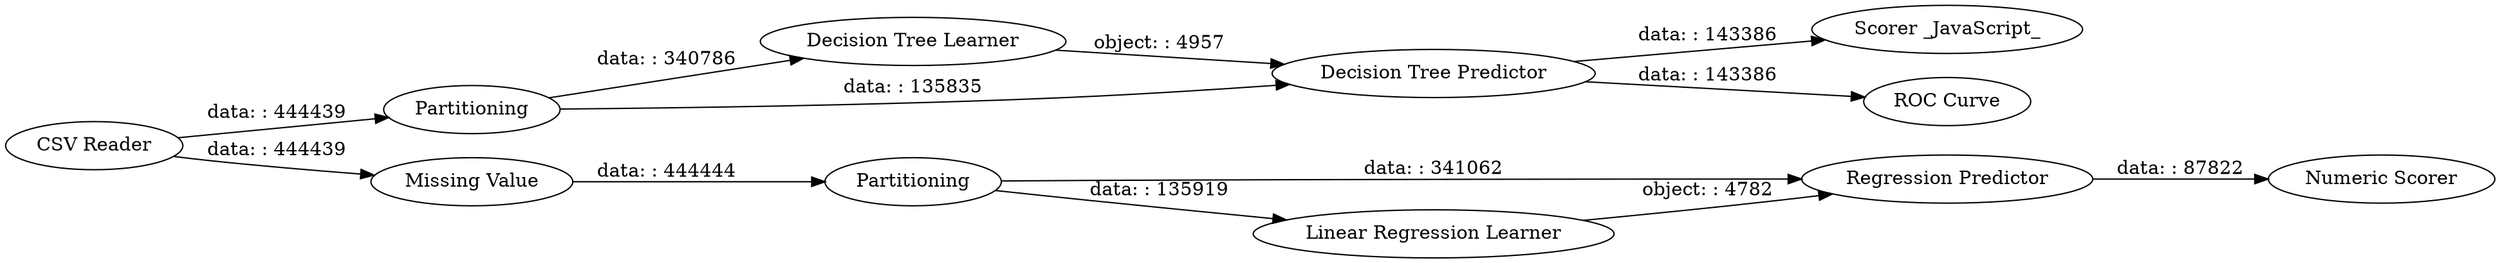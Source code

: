 digraph {
	"6311821581947013745_14" [label="Regression Predictor"]
	"6311821581947013745_1" [label="CSV Reader"]
	"6311821581947013745_17" [label="Decision Tree Learner"]
	"6311821581947013745_18" [label="Decision Tree Predictor"]
	"6311821581947013745_13" [label=Partitioning]
	"6311821581947013745_12" [label=Partitioning]
	"6311821581947013745_19" [label="Scorer _JavaScript_"]
	"6311821581947013745_11" [label="Missing Value"]
	"6311821581947013745_15" [label="Linear Regression Learner"]
	"6311821581947013745_20" [label="ROC Curve"]
	"6311821581947013745_16" [label="Numeric Scorer"]
	"6311821581947013745_1" -> "6311821581947013745_13" [label="data: : 444439"]
	"6311821581947013745_11" -> "6311821581947013745_12" [label="data: : 444444"]
	"6311821581947013745_15" -> "6311821581947013745_14" [label="object: : 4782"]
	"6311821581947013745_12" -> "6311821581947013745_14" [label="data: : 341062"]
	"6311821581947013745_13" -> "6311821581947013745_17" [label="data: : 340786"]
	"6311821581947013745_1" -> "6311821581947013745_11" [label="data: : 444439"]
	"6311821581947013745_18" -> "6311821581947013745_19" [label="data: : 143386"]
	"6311821581947013745_18" -> "6311821581947013745_20" [label="data: : 143386"]
	"6311821581947013745_12" -> "6311821581947013745_15" [label="data: : 135919"]
	"6311821581947013745_13" -> "6311821581947013745_18" [label="data: : 135835"]
	"6311821581947013745_14" -> "6311821581947013745_16" [label="data: : 87822"]
	"6311821581947013745_17" -> "6311821581947013745_18" [label="object: : 4957"]
	rankdir=LR
}
